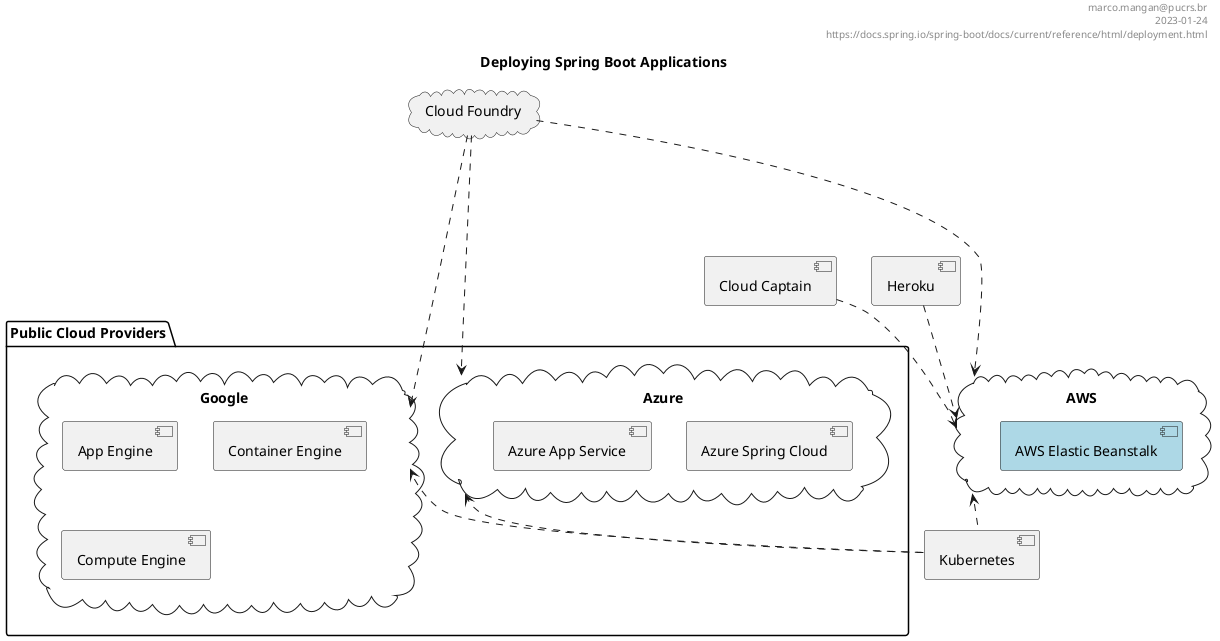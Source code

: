 @startuml

header
 marco.mangan@pucrs.br
 2023-01-24
 https://docs.spring.io/spring-boot/docs/current/reference/html/deployment.html
end header

title Deploying Spring Boot Applications

cloud "Cloud Foundry" as Foundry

component Kubernetes as Kubernetes

component Heroku as Heroku

AWS <.up. Heroku

component "Cloud Captain" as Captain

package "Public Cloud Providers" {

  cloud "Amazon Web Services (AWS)" as AWS {

    [AWS Elastic Beanstalk] #LightBlue

  }

  AWS <.Up. Captain
  AWS <.. Kubernetes
  Azure <.. Kubernetes
  Google <.. Kubernetes

  Google <.Up.. Foundry
  AWS <.Up... Foundry
  Azure <.Up.. Foundry

  cloud "Google Cloud" as Google {

    [App Engine]

    [Container Engine]

    [Compute Engine]
  }

  cloud "Azure" as Azure {

    [Azure Spring Cloud]

    [Azure App Service]
  }
}
@enduml
